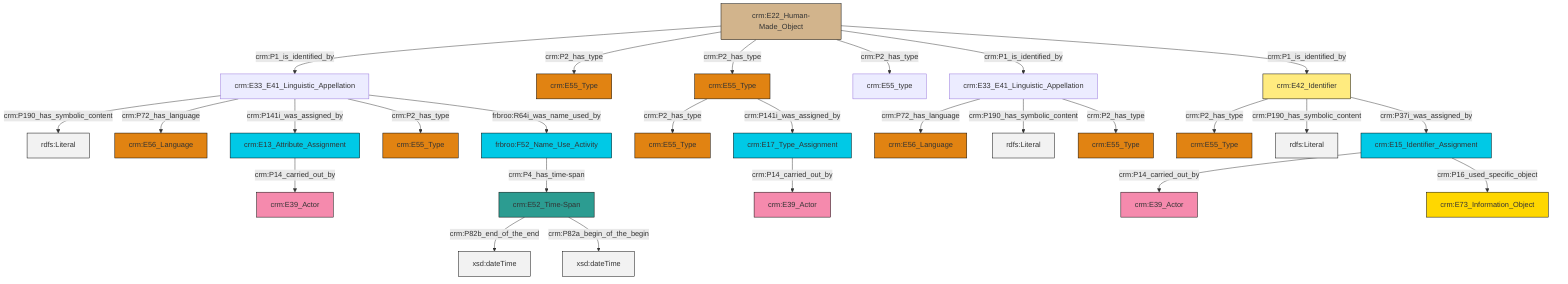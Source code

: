 graph TD
classDef Literal fill:#f2f2f2,stroke:#000000;
classDef CRM_Entity fill:#FFFFFF,stroke:#000000;
classDef Temporal_Entity fill:#00C9E6, stroke:#000000;
classDef Type fill:#E18312, stroke:#000000;
classDef Time-Span fill:#2C9C91, stroke:#000000;
classDef Appellation fill:#FFEB7F, stroke:#000000;
classDef Place fill:#008836, stroke:#000000;
classDef Persistent_Item fill:#B266B2, stroke:#000000;
classDef Conceptual_Object fill:#FFD700, stroke:#000000;
classDef Physical_Thing fill:#D2B48C, stroke:#000000;
classDef Actor fill:#f58aad, stroke:#000000;
classDef PC_Classes fill:#4ce600, stroke:#000000;
classDef Multi fill:#cccccc,stroke:#000000;

6["crm:E17_Type_Assignment"]:::Temporal_Entity -->|crm:P14_carried_out_by| 7["crm:E39_Actor"]:::Actor
10["crm:E15_Identifier_Assignment"]:::Temporal_Entity -->|crm:P14_carried_out_by| 11["crm:E39_Actor"]:::Actor
20["crm:E33_E41_Linguistic_Appellation"]:::Default -->|crm:P72_has_language| 21["crm:E56_Language"]:::Type
25["crm:E22_Human-Made_Object"]:::Physical_Thing -->|crm:P1_is_identified_by| 18["crm:E33_E41_Linguistic_Appellation"]:::Default
18["crm:E33_E41_Linguistic_Appellation"]:::Default -->|crm:P190_has_symbolic_content| 27[rdfs:Literal]:::Literal
18["crm:E33_E41_Linguistic_Appellation"]:::Default -->|crm:P72_has_language| 29["crm:E56_Language"]:::Type
12["crm:E52_Time-Span"]:::Time-Span -->|crm:P82b_end_of_the_end| 32[xsd:dateTime]:::Literal
18["crm:E33_E41_Linguistic_Appellation"]:::Default -->|crm:P141i_was_assigned_by| 22["crm:E13_Attribute_Assignment"]:::Temporal_Entity
25["crm:E22_Human-Made_Object"]:::Physical_Thing -->|crm:P2_has_type| 14["crm:E55_Type"]:::Type
35["crm:E42_Identifier"]:::Appellation -->|crm:P2_has_type| 4["crm:E55_Type"]:::Type
33["crm:E55_Type"]:::Type -->|crm:P2_has_type| 36["crm:E55_Type"]:::Type
25["crm:E22_Human-Made_Object"]:::Physical_Thing -->|crm:P2_has_type| 33["crm:E55_Type"]:::Type
18["crm:E33_E41_Linguistic_Appellation"]:::Default -->|crm:P2_has_type| 16["crm:E55_Type"]:::Type
20["crm:E33_E41_Linguistic_Appellation"]:::Default -->|crm:P190_has_symbolic_content| 38[rdfs:Literal]:::Literal
30["frbroo:F52_Name_Use_Activity"]:::Temporal_Entity -->|crm:P4_has_time-span| 12["crm:E52_Time-Span"]:::Time-Span
25["crm:E22_Human-Made_Object"]:::Physical_Thing -->|crm:P2_has_type| 2["crm:E55_type"]:::Default
22["crm:E13_Attribute_Assignment"]:::Temporal_Entity -->|crm:P14_carried_out_by| 40["crm:E39_Actor"]:::Actor
18["crm:E33_E41_Linguistic_Appellation"]:::Default -->|frbroo:R64i_was_name_used_by| 30["frbroo:F52_Name_Use_Activity"]:::Temporal_Entity
35["crm:E42_Identifier"]:::Appellation -->|crm:P190_has_symbolic_content| 41[rdfs:Literal]:::Literal
12["crm:E52_Time-Span"]:::Time-Span -->|crm:P82a_begin_of_the_begin| 42[xsd:dateTime]:::Literal
20["crm:E33_E41_Linguistic_Appellation"]:::Default -->|crm:P2_has_type| 8["crm:E55_Type"]:::Type
33["crm:E55_Type"]:::Type -->|crm:P141i_was_assigned_by| 6["crm:E17_Type_Assignment"]:::Temporal_Entity
25["crm:E22_Human-Made_Object"]:::Physical_Thing -->|crm:P1_is_identified_by| 20["crm:E33_E41_Linguistic_Appellation"]:::Default
25["crm:E22_Human-Made_Object"]:::Physical_Thing -->|crm:P1_is_identified_by| 35["crm:E42_Identifier"]:::Appellation
10["crm:E15_Identifier_Assignment"]:::Temporal_Entity -->|crm:P16_used_specific_object| 0["crm:E73_Information_Object"]:::Conceptual_Object
35["crm:E42_Identifier"]:::Appellation -->|crm:P37i_was_assigned_by| 10["crm:E15_Identifier_Assignment"]:::Temporal_Entity